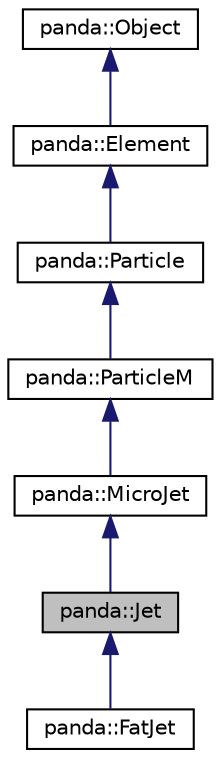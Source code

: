 digraph G
{
  edge [fontname="Helvetica",fontsize="10",labelfontname="Helvetica",labelfontsize="10"];
  node [fontname="Helvetica",fontsize="10",shape=record];
  Node1 [label="panda::Jet",height=0.2,width=0.4,color="black", fillcolor="grey75", style="filled" fontcolor="black"];
  Node2 -> Node1 [dir=back,color="midnightblue",fontsize="10",style="solid"];
  Node2 [label="panda::MicroJet",height=0.2,width=0.4,color="black", fillcolor="white", style="filled",URL="$classpanda_1_1MicroJet.html"];
  Node3 -> Node2 [dir=back,color="midnightblue",fontsize="10",style="solid"];
  Node3 [label="panda::ParticleM",height=0.2,width=0.4,color="black", fillcolor="white", style="filled",URL="$classpanda_1_1ParticleM.html"];
  Node4 -> Node3 [dir=back,color="midnightblue",fontsize="10",style="solid"];
  Node4 [label="panda::Particle",height=0.2,width=0.4,color="black", fillcolor="white", style="filled",URL="$classpanda_1_1Particle.html"];
  Node5 -> Node4 [dir=back,color="midnightblue",fontsize="10",style="solid"];
  Node5 [label="panda::Element",height=0.2,width=0.4,color="black", fillcolor="white", style="filled",URL="$classpanda_1_1Element.html",tooltip="Base class for elements of containers."];
  Node6 -> Node5 [dir=back,color="midnightblue",fontsize="10",style="solid"];
  Node6 [label="panda::Object",height=0.2,width=0.4,color="black", fillcolor="white", style="filled",URL="$classpanda_1_1Object.html",tooltip="Object base class."];
  Node1 -> Node7 [dir=back,color="midnightblue",fontsize="10",style="solid"];
  Node7 [label="panda::FatJet",height=0.2,width=0.4,color="black", fillcolor="white", style="filled",URL="$classpanda_1_1FatJet.html"];
}
